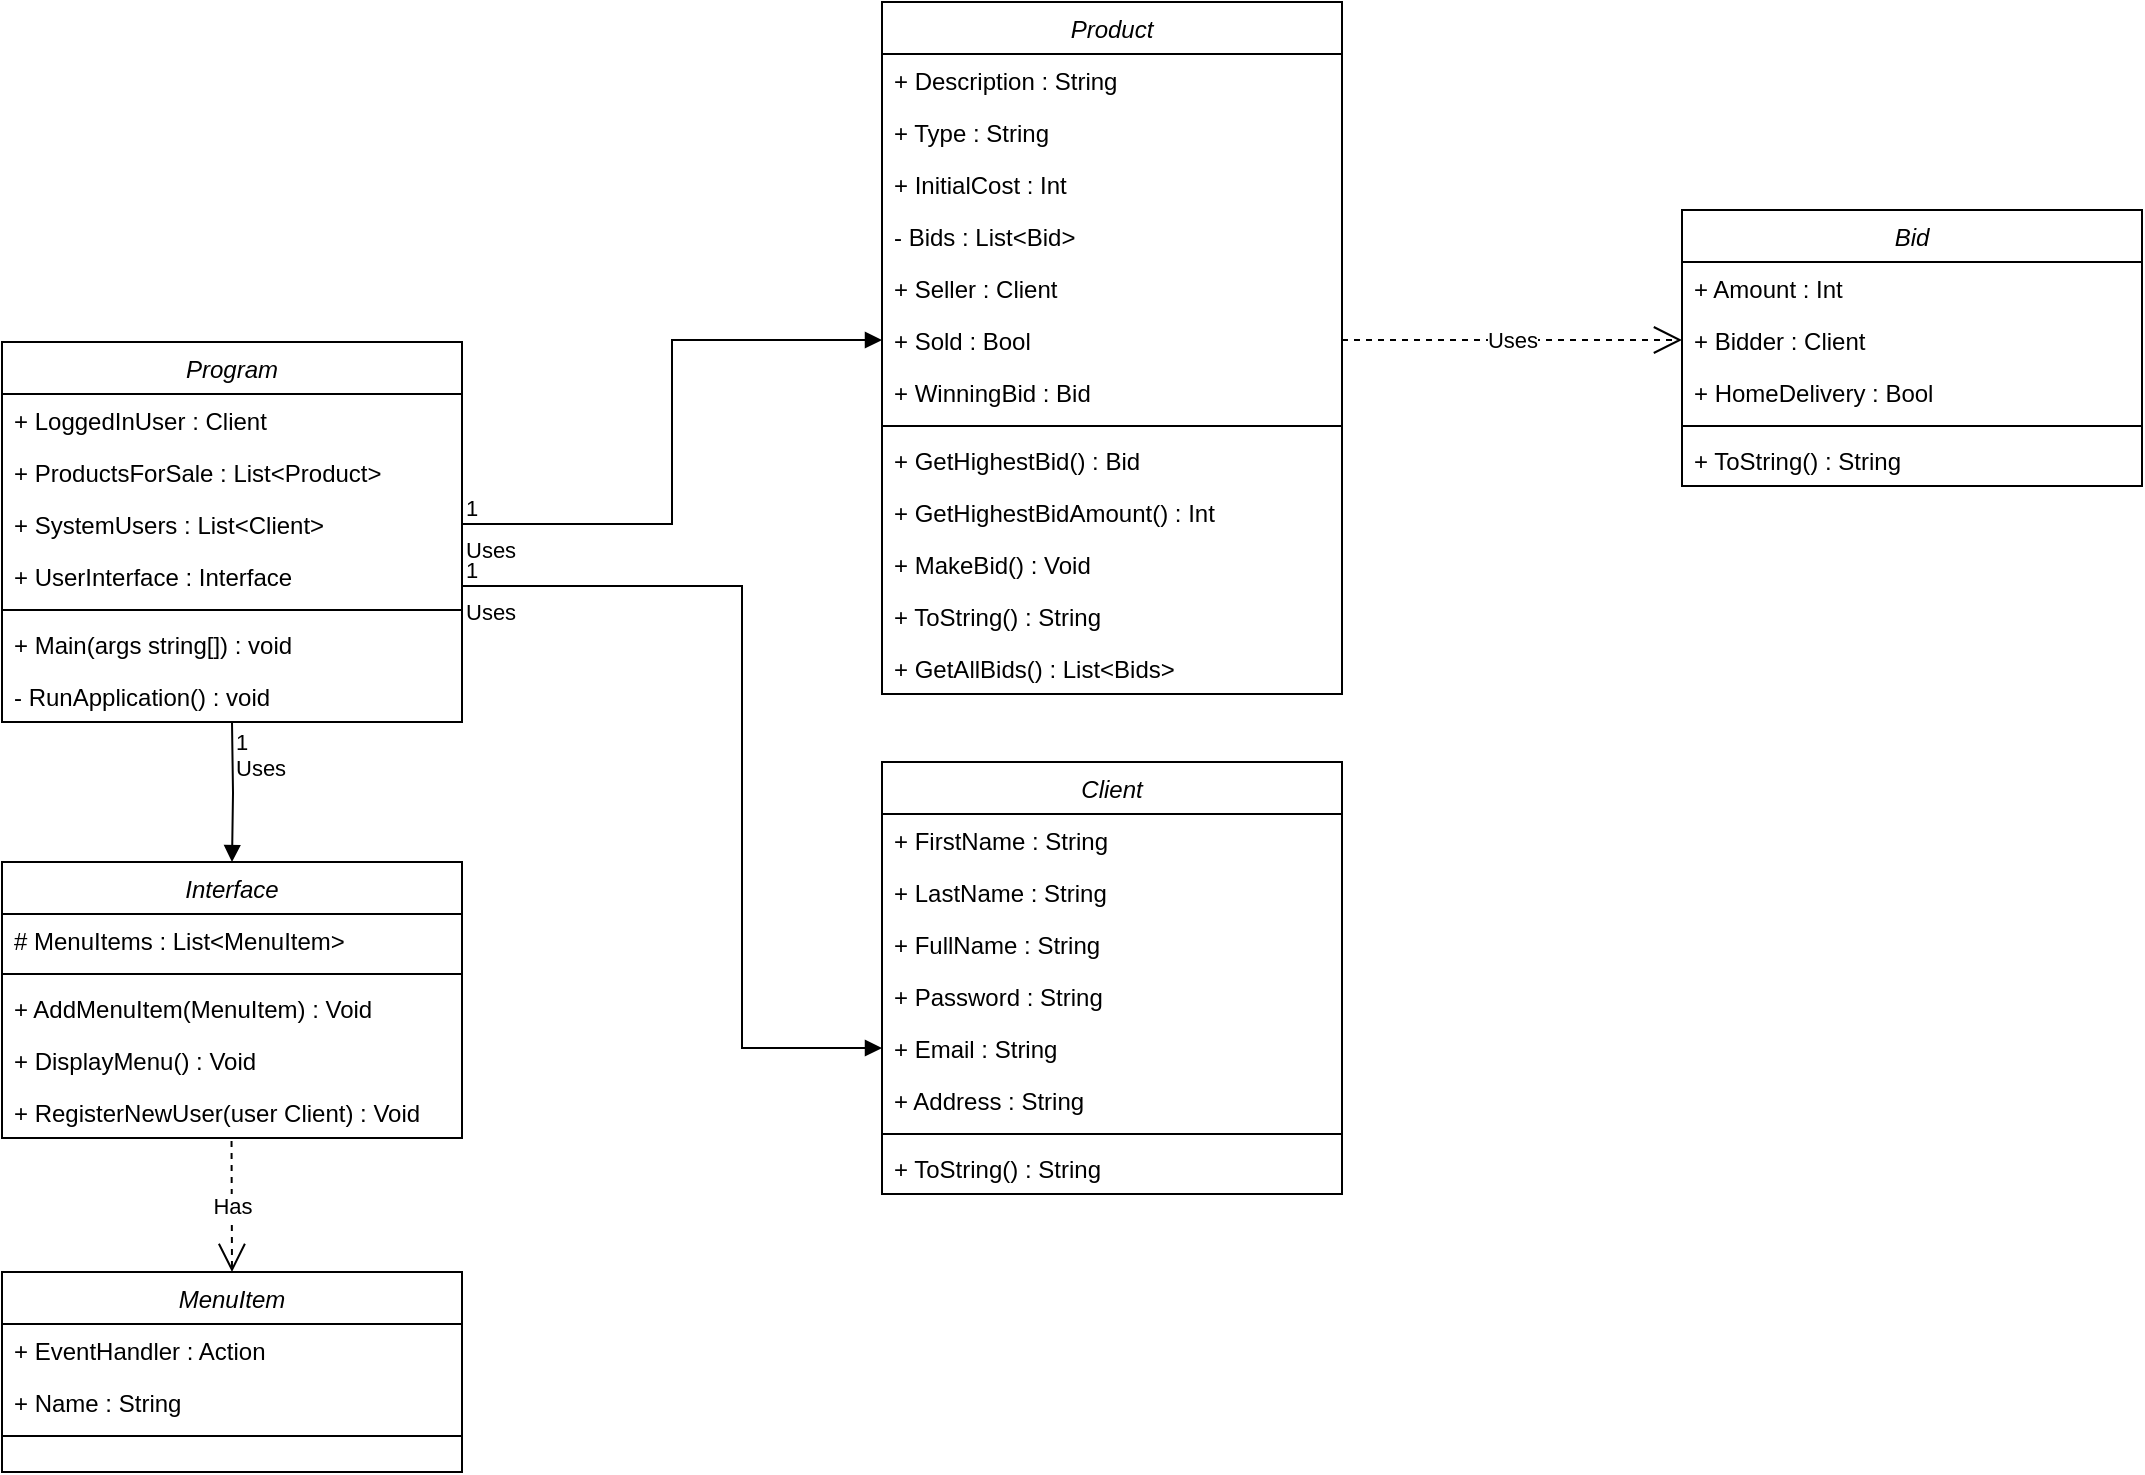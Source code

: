 <mxfile version="15.5.1" type="google"><diagram id="C5RBs43oDa-KdzZeNtuy" name="Page-1"><mxGraphModel dx="1757" dy="2272" grid="1" gridSize="10" guides="1" tooltips="1" connect="1" arrows="1" fold="1" page="1" pageScale="1" pageWidth="827" pageHeight="1169" math="0" shadow="0"><root><mxCell id="WIyWlLk6GJQsqaUBKTNV-0"/><mxCell id="WIyWlLk6GJQsqaUBKTNV-1" parent="WIyWlLk6GJQsqaUBKTNV-0"/><mxCell id="zmjFF0A4d7NbnD9eegY5-0" value="Bid" style="swimlane;fontStyle=2;align=center;verticalAlign=top;childLayout=stackLayout;horizontal=1;startSize=26;horizontalStack=0;resizeParent=1;resizeLast=0;collapsible=1;marginBottom=0;rounded=0;shadow=0;strokeWidth=1;" parent="WIyWlLk6GJQsqaUBKTNV-1" vertex="1"><mxGeometry x="870" y="-86" width="230" height="138" as="geometry"><mxRectangle x="230" y="140" width="160" height="26" as="alternateBounds"/></mxGeometry></mxCell><mxCell id="zmjFF0A4d7NbnD9eegY5-1" value="+ Amount : Int" style="text;align=left;verticalAlign=top;spacingLeft=4;spacingRight=4;overflow=hidden;rotatable=0;points=[[0,0.5],[1,0.5]];portConstraint=eastwest;" parent="zmjFF0A4d7NbnD9eegY5-0" vertex="1"><mxGeometry y="26" width="230" height="26" as="geometry"/></mxCell><mxCell id="zmjFF0A4d7NbnD9eegY5-2" value="+ Bidder : Client" style="text;align=left;verticalAlign=top;spacingLeft=4;spacingRight=4;overflow=hidden;rotatable=0;points=[[0,0.5],[1,0.5]];portConstraint=eastwest;" parent="zmjFF0A4d7NbnD9eegY5-0" vertex="1"><mxGeometry y="52" width="230" height="26" as="geometry"/></mxCell><mxCell id="zmjFF0A4d7NbnD9eegY5-3" value="+ HomeDelivery : Bool" style="text;align=left;verticalAlign=top;spacingLeft=4;spacingRight=4;overflow=hidden;rotatable=0;points=[[0,0.5],[1,0.5]];portConstraint=eastwest;" parent="zmjFF0A4d7NbnD9eegY5-0" vertex="1"><mxGeometry y="78" width="230" height="26" as="geometry"/></mxCell><mxCell id="zmjFF0A4d7NbnD9eegY5-4" value="" style="line;html=1;strokeWidth=1;align=left;verticalAlign=middle;spacingTop=-1;spacingLeft=3;spacingRight=3;rotatable=0;labelPosition=right;points=[];portConstraint=eastwest;" parent="zmjFF0A4d7NbnD9eegY5-0" vertex="1"><mxGeometry y="104" width="230" height="8" as="geometry"/></mxCell><mxCell id="9z_2X8BM7P4ByZCh0pBq-0" value="+ ToString() : String" style="text;align=left;verticalAlign=top;spacingLeft=4;spacingRight=4;overflow=hidden;rotatable=0;points=[[0,0.5],[1,0.5]];portConstraint=eastwest;" vertex="1" parent="zmjFF0A4d7NbnD9eegY5-0"><mxGeometry y="112" width="230" height="26" as="geometry"/></mxCell><mxCell id="zmjFF0A4d7NbnD9eegY5-6" value="Client" style="swimlane;fontStyle=2;align=center;verticalAlign=top;childLayout=stackLayout;horizontal=1;startSize=26;horizontalStack=0;resizeParent=1;resizeLast=0;collapsible=1;marginBottom=0;rounded=0;shadow=0;strokeWidth=1;" parent="WIyWlLk6GJQsqaUBKTNV-1" vertex="1"><mxGeometry x="470" y="190" width="230" height="216" as="geometry"><mxRectangle x="230" y="140" width="160" height="26" as="alternateBounds"/></mxGeometry></mxCell><mxCell id="zmjFF0A4d7NbnD9eegY5-7" value="+ FirstName : String" style="text;align=left;verticalAlign=top;spacingLeft=4;spacingRight=4;overflow=hidden;rotatable=0;points=[[0,0.5],[1,0.5]];portConstraint=eastwest;" parent="zmjFF0A4d7NbnD9eegY5-6" vertex="1"><mxGeometry y="26" width="230" height="26" as="geometry"/></mxCell><mxCell id="zmjFF0A4d7NbnD9eegY5-8" value="+ LastName : String" style="text;align=left;verticalAlign=top;spacingLeft=4;spacingRight=4;overflow=hidden;rotatable=0;points=[[0,0.5],[1,0.5]];portConstraint=eastwest;" parent="zmjFF0A4d7NbnD9eegY5-6" vertex="1"><mxGeometry y="52" width="230" height="26" as="geometry"/></mxCell><mxCell id="zmjFF0A4d7NbnD9eegY5-9" value="+ FullName : String" style="text;align=left;verticalAlign=top;spacingLeft=4;spacingRight=4;overflow=hidden;rotatable=0;points=[[0,0.5],[1,0.5]];portConstraint=eastwest;" parent="zmjFF0A4d7NbnD9eegY5-6" vertex="1"><mxGeometry y="78" width="230" height="26" as="geometry"/></mxCell><mxCell id="zmjFF0A4d7NbnD9eegY5-10" value="+ Password : String" style="text;align=left;verticalAlign=top;spacingLeft=4;spacingRight=4;overflow=hidden;rotatable=0;points=[[0,0.5],[1,0.5]];portConstraint=eastwest;" parent="zmjFF0A4d7NbnD9eegY5-6" vertex="1"><mxGeometry y="104" width="230" height="26" as="geometry"/></mxCell><mxCell id="zmjFF0A4d7NbnD9eegY5-11" value="+ Email : String" style="text;align=left;verticalAlign=top;spacingLeft=4;spacingRight=4;overflow=hidden;rotatable=0;points=[[0,0.5],[1,0.5]];portConstraint=eastwest;" parent="zmjFF0A4d7NbnD9eegY5-6" vertex="1"><mxGeometry y="130" width="230" height="26" as="geometry"/></mxCell><mxCell id="zmjFF0A4d7NbnD9eegY5-12" value="+ Address : String" style="text;align=left;verticalAlign=top;spacingLeft=4;spacingRight=4;overflow=hidden;rotatable=0;points=[[0,0.5],[1,0.5]];portConstraint=eastwest;" parent="zmjFF0A4d7NbnD9eegY5-6" vertex="1"><mxGeometry y="156" width="230" height="26" as="geometry"/></mxCell><mxCell id="zmjFF0A4d7NbnD9eegY5-13" value="" style="line;html=1;strokeWidth=1;align=left;verticalAlign=middle;spacingTop=-1;spacingLeft=3;spacingRight=3;rotatable=0;labelPosition=right;points=[];portConstraint=eastwest;" parent="zmjFF0A4d7NbnD9eegY5-6" vertex="1"><mxGeometry y="182" width="230" height="8" as="geometry"/></mxCell><mxCell id="zmjFF0A4d7NbnD9eegY5-27" value="+ ToString() : String" style="text;align=left;verticalAlign=top;spacingLeft=4;spacingRight=4;overflow=hidden;rotatable=0;points=[[0,0.5],[1,0.5]];portConstraint=eastwest;" parent="zmjFF0A4d7NbnD9eegY5-6" vertex="1"><mxGeometry y="190" width="230" height="26" as="geometry"/></mxCell><mxCell id="zmjFF0A4d7NbnD9eegY5-14" value="Product" style="swimlane;fontStyle=2;align=center;verticalAlign=top;childLayout=stackLayout;horizontal=1;startSize=26;horizontalStack=0;resizeParent=1;resizeLast=0;collapsible=1;marginBottom=0;rounded=0;shadow=0;strokeWidth=1;" parent="WIyWlLk6GJQsqaUBKTNV-1" vertex="1"><mxGeometry x="470" y="-190" width="230" height="346" as="geometry"><mxRectangle x="230" y="140" width="160" height="26" as="alternateBounds"/></mxGeometry></mxCell><mxCell id="zmjFF0A4d7NbnD9eegY5-15" value="+ Description : String" style="text;align=left;verticalAlign=top;spacingLeft=4;spacingRight=4;overflow=hidden;rotatable=0;points=[[0,0.5],[1,0.5]];portConstraint=eastwest;" parent="zmjFF0A4d7NbnD9eegY5-14" vertex="1"><mxGeometry y="26" width="230" height="26" as="geometry"/></mxCell><mxCell id="zmjFF0A4d7NbnD9eegY5-16" value="+ Type : String" style="text;align=left;verticalAlign=top;spacingLeft=4;spacingRight=4;overflow=hidden;rotatable=0;points=[[0,0.5],[1,0.5]];portConstraint=eastwest;" parent="zmjFF0A4d7NbnD9eegY5-14" vertex="1"><mxGeometry y="52" width="230" height="26" as="geometry"/></mxCell><mxCell id="zmjFF0A4d7NbnD9eegY5-17" value="+ InitialCost : Int" style="text;align=left;verticalAlign=top;spacingLeft=4;spacingRight=4;overflow=hidden;rotatable=0;points=[[0,0.5],[1,0.5]];portConstraint=eastwest;" parent="zmjFF0A4d7NbnD9eegY5-14" vertex="1"><mxGeometry y="78" width="230" height="26" as="geometry"/></mxCell><mxCell id="zmjFF0A4d7NbnD9eegY5-18" value="- Bids : List&lt;Bid&gt;" style="text;align=left;verticalAlign=top;spacingLeft=4;spacingRight=4;overflow=hidden;rotatable=0;points=[[0,0.5],[1,0.5]];portConstraint=eastwest;" parent="zmjFF0A4d7NbnD9eegY5-14" vertex="1"><mxGeometry y="104" width="230" height="26" as="geometry"/></mxCell><mxCell id="zmjFF0A4d7NbnD9eegY5-19" value="+ Seller : Client" style="text;align=left;verticalAlign=top;spacingLeft=4;spacingRight=4;overflow=hidden;rotatable=0;points=[[0,0.5],[1,0.5]];portConstraint=eastwest;" parent="zmjFF0A4d7NbnD9eegY5-14" vertex="1"><mxGeometry y="130" width="230" height="26" as="geometry"/></mxCell><mxCell id="zmjFF0A4d7NbnD9eegY5-23" value="+ Sold : Bool" style="text;align=left;verticalAlign=top;spacingLeft=4;spacingRight=4;overflow=hidden;rotatable=0;points=[[0,0.5],[1,0.5]];portConstraint=eastwest;" parent="zmjFF0A4d7NbnD9eegY5-14" vertex="1"><mxGeometry y="156" width="230" height="26" as="geometry"/></mxCell><mxCell id="zmjFF0A4d7NbnD9eegY5-24" value="+ WinningBid : Bid" style="text;align=left;verticalAlign=top;spacingLeft=4;spacingRight=4;overflow=hidden;rotatable=0;points=[[0,0.5],[1,0.5]];portConstraint=eastwest;" parent="zmjFF0A4d7NbnD9eegY5-14" vertex="1"><mxGeometry y="182" width="230" height="26" as="geometry"/></mxCell><mxCell id="zmjFF0A4d7NbnD9eegY5-20" value="" style="line;html=1;strokeWidth=1;align=left;verticalAlign=middle;spacingTop=-1;spacingLeft=3;spacingRight=3;rotatable=0;labelPosition=right;points=[];portConstraint=eastwest;" parent="zmjFF0A4d7NbnD9eegY5-14" vertex="1"><mxGeometry y="208" width="230" height="8" as="geometry"/></mxCell><mxCell id="zmjFF0A4d7NbnD9eegY5-21" value="+ GetHighestBid() : Bid" style="text;align=left;verticalAlign=top;spacingLeft=4;spacingRight=4;overflow=hidden;rotatable=0;points=[[0,0.5],[1,0.5]];portConstraint=eastwest;" parent="zmjFF0A4d7NbnD9eegY5-14" vertex="1"><mxGeometry y="216" width="230" height="26" as="geometry"/></mxCell><mxCell id="zmjFF0A4d7NbnD9eegY5-25" value="+ GetHighestBidAmount() : Int" style="text;align=left;verticalAlign=top;spacingLeft=4;spacingRight=4;overflow=hidden;rotatable=0;points=[[0,0.5],[1,0.5]];portConstraint=eastwest;" parent="zmjFF0A4d7NbnD9eegY5-14" vertex="1"><mxGeometry y="242" width="230" height="26" as="geometry"/></mxCell><mxCell id="zmjFF0A4d7NbnD9eegY5-22" value="+ MakeBid() : Void" style="text;align=left;verticalAlign=top;spacingLeft=4;spacingRight=4;overflow=hidden;rotatable=0;points=[[0,0.5],[1,0.5]];portConstraint=eastwest;" parent="zmjFF0A4d7NbnD9eegY5-14" vertex="1"><mxGeometry y="268" width="230" height="26" as="geometry"/></mxCell><mxCell id="9z_2X8BM7P4ByZCh0pBq-1" value="+ ToString() : String" style="text;align=left;verticalAlign=top;spacingLeft=4;spacingRight=4;overflow=hidden;rotatable=0;points=[[0,0.5],[1,0.5]];portConstraint=eastwest;" vertex="1" parent="zmjFF0A4d7NbnD9eegY5-14"><mxGeometry y="294" width="230" height="26" as="geometry"/></mxCell><mxCell id="zmjFF0A4d7NbnD9eegY5-26" value="+ GetAllBids() : List&lt;Bids&gt;" style="text;align=left;verticalAlign=top;spacingLeft=4;spacingRight=4;overflow=hidden;rotatable=0;points=[[0,0.5],[1,0.5]];portConstraint=eastwest;" parent="zmjFF0A4d7NbnD9eegY5-14" vertex="1"><mxGeometry y="320" width="230" height="26" as="geometry"/></mxCell><mxCell id="zmjFF0A4d7NbnD9eegY5-28" value="Program" style="swimlane;fontStyle=2;align=center;verticalAlign=top;childLayout=stackLayout;horizontal=1;startSize=26;horizontalStack=0;resizeParent=1;resizeLast=0;collapsible=1;marginBottom=0;rounded=0;shadow=0;strokeWidth=1;" parent="WIyWlLk6GJQsqaUBKTNV-1" vertex="1"><mxGeometry x="30" y="-20" width="230" height="190" as="geometry"><mxRectangle x="230" y="140" width="160" height="26" as="alternateBounds"/></mxGeometry></mxCell><mxCell id="zmjFF0A4d7NbnD9eegY5-29" value="+ LoggedInUser : Client" style="text;align=left;verticalAlign=top;spacingLeft=4;spacingRight=4;overflow=hidden;rotatable=0;points=[[0,0.5],[1,0.5]];portConstraint=eastwest;" parent="zmjFF0A4d7NbnD9eegY5-28" vertex="1"><mxGeometry y="26" width="230" height="26" as="geometry"/></mxCell><mxCell id="zmjFF0A4d7NbnD9eegY5-30" value="+ ProductsForSale : List&lt;Product&gt;" style="text;align=left;verticalAlign=top;spacingLeft=4;spacingRight=4;overflow=hidden;rotatable=0;points=[[0,0.5],[1,0.5]];portConstraint=eastwest;" parent="zmjFF0A4d7NbnD9eegY5-28" vertex="1"><mxGeometry y="52" width="230" height="26" as="geometry"/></mxCell><mxCell id="9z_2X8BM7P4ByZCh0pBq-13" value="+ SystemUsers : List&lt;Client&gt;" style="text;align=left;verticalAlign=top;spacingLeft=4;spacingRight=4;overflow=hidden;rotatable=0;points=[[0,0.5],[1,0.5]];portConstraint=eastwest;" vertex="1" parent="zmjFF0A4d7NbnD9eegY5-28"><mxGeometry y="78" width="230" height="26" as="geometry"/></mxCell><mxCell id="zmjFF0A4d7NbnD9eegY5-31" value="+ UserInterface : Interface" style="text;align=left;verticalAlign=top;spacingLeft=4;spacingRight=4;overflow=hidden;rotatable=0;points=[[0,0.5],[1,0.5]];portConstraint=eastwest;" parent="zmjFF0A4d7NbnD9eegY5-28" vertex="1"><mxGeometry y="104" width="230" height="26" as="geometry"/></mxCell><mxCell id="zmjFF0A4d7NbnD9eegY5-32" value="" style="line;html=1;strokeWidth=1;align=left;verticalAlign=middle;spacingTop=-1;spacingLeft=3;spacingRight=3;rotatable=0;labelPosition=right;points=[];portConstraint=eastwest;" parent="zmjFF0A4d7NbnD9eegY5-28" vertex="1"><mxGeometry y="130" width="230" height="8" as="geometry"/></mxCell><mxCell id="zmjFF0A4d7NbnD9eegY5-33" value="+ Main(args string[]) : void" style="text;align=left;verticalAlign=top;spacingLeft=4;spacingRight=4;overflow=hidden;rotatable=0;points=[[0,0.5],[1,0.5]];portConstraint=eastwest;" parent="zmjFF0A4d7NbnD9eegY5-28" vertex="1"><mxGeometry y="138" width="230" height="26" as="geometry"/></mxCell><mxCell id="zmjFF0A4d7NbnD9eegY5-34" value="- RunApplication() : void" style="text;align=left;verticalAlign=top;spacingLeft=4;spacingRight=4;overflow=hidden;rotatable=0;points=[[0,0.5],[1,0.5]];portConstraint=eastwest;" parent="zmjFF0A4d7NbnD9eegY5-28" vertex="1"><mxGeometry y="164" width="230" height="26" as="geometry"/></mxCell><mxCell id="9z_2X8BM7P4ByZCh0pBq-2" value="Interface" style="swimlane;fontStyle=2;align=center;verticalAlign=top;childLayout=stackLayout;horizontal=1;startSize=26;horizontalStack=0;resizeParent=1;resizeLast=0;collapsible=1;marginBottom=0;rounded=0;shadow=0;strokeWidth=1;" vertex="1" parent="WIyWlLk6GJQsqaUBKTNV-1"><mxGeometry x="30" y="240" width="230" height="138" as="geometry"><mxRectangle x="230" y="140" width="160" height="26" as="alternateBounds"/></mxGeometry></mxCell><mxCell id="9z_2X8BM7P4ByZCh0pBq-3" value="# MenuItems : List&lt;MenuItem&gt;" style="text;align=left;verticalAlign=top;spacingLeft=4;spacingRight=4;overflow=hidden;rotatable=0;points=[[0,0.5],[1,0.5]];portConstraint=eastwest;" vertex="1" parent="9z_2X8BM7P4ByZCh0pBq-2"><mxGeometry y="26" width="230" height="26" as="geometry"/></mxCell><mxCell id="9z_2X8BM7P4ByZCh0pBq-4" value="" style="line;html=1;strokeWidth=1;align=left;verticalAlign=middle;spacingTop=-1;spacingLeft=3;spacingRight=3;rotatable=0;labelPosition=right;points=[];portConstraint=eastwest;" vertex="1" parent="9z_2X8BM7P4ByZCh0pBq-2"><mxGeometry y="52" width="230" height="8" as="geometry"/></mxCell><mxCell id="9z_2X8BM7P4ByZCh0pBq-5" value="+ AddMenuItem(MenuItem) : Void" style="text;align=left;verticalAlign=top;spacingLeft=4;spacingRight=4;overflow=hidden;rotatable=0;points=[[0,0.5],[1,0.5]];portConstraint=eastwest;" vertex="1" parent="9z_2X8BM7P4ByZCh0pBq-2"><mxGeometry y="60" width="230" height="26" as="geometry"/></mxCell><mxCell id="9z_2X8BM7P4ByZCh0pBq-6" value="+ DisplayMenu() : Void" style="text;align=left;verticalAlign=top;spacingLeft=4;spacingRight=4;overflow=hidden;rotatable=0;points=[[0,0.5],[1,0.5]];portConstraint=eastwest;" vertex="1" parent="9z_2X8BM7P4ByZCh0pBq-2"><mxGeometry y="86" width="230" height="26" as="geometry"/></mxCell><mxCell id="9z_2X8BM7P4ByZCh0pBq-12" value="+ RegisterNewUser(user Client) : Void" style="text;align=left;verticalAlign=top;spacingLeft=4;spacingRight=4;overflow=hidden;rotatable=0;points=[[0,0.5],[1,0.5]];portConstraint=eastwest;" vertex="1" parent="9z_2X8BM7P4ByZCh0pBq-2"><mxGeometry y="112" width="230" height="26" as="geometry"/></mxCell><mxCell id="9z_2X8BM7P4ByZCh0pBq-7" value="MenuItem" style="swimlane;fontStyle=2;align=center;verticalAlign=top;childLayout=stackLayout;horizontal=1;startSize=26;horizontalStack=0;resizeParent=1;resizeLast=0;collapsible=1;marginBottom=0;rounded=0;shadow=0;strokeWidth=1;" vertex="1" parent="WIyWlLk6GJQsqaUBKTNV-1"><mxGeometry x="30" y="445" width="230" height="100" as="geometry"><mxRectangle x="230" y="140" width="160" height="26" as="alternateBounds"/></mxGeometry></mxCell><mxCell id="9z_2X8BM7P4ByZCh0pBq-8" value="+ EventHandler : Action" style="text;align=left;verticalAlign=top;spacingLeft=4;spacingRight=4;overflow=hidden;rotatable=0;points=[[0,0.5],[1,0.5]];portConstraint=eastwest;" vertex="1" parent="9z_2X8BM7P4ByZCh0pBq-7"><mxGeometry y="26" width="230" height="26" as="geometry"/></mxCell><mxCell id="9z_2X8BM7P4ByZCh0pBq-10" value="+ Name : String" style="text;align=left;verticalAlign=top;spacingLeft=4;spacingRight=4;overflow=hidden;rotatable=0;points=[[0,0.5],[1,0.5]];portConstraint=eastwest;" vertex="1" parent="9z_2X8BM7P4ByZCh0pBq-7"><mxGeometry y="52" width="230" height="26" as="geometry"/></mxCell><mxCell id="9z_2X8BM7P4ByZCh0pBq-9" value="" style="line;html=1;strokeWidth=1;align=left;verticalAlign=middle;spacingTop=-1;spacingLeft=3;spacingRight=3;rotatable=0;labelPosition=right;points=[];portConstraint=eastwest;" vertex="1" parent="9z_2X8BM7P4ByZCh0pBq-7"><mxGeometry y="78" width="230" height="8" as="geometry"/></mxCell><mxCell id="9z_2X8BM7P4ByZCh0pBq-14" value="Uses" style="endArrow=block;endFill=1;html=1;edgeStyle=orthogonalEdgeStyle;align=left;verticalAlign=top;rounded=0;exitX=1;exitY=0.5;exitDx=0;exitDy=0;entryX=0;entryY=0.5;entryDx=0;entryDy=0;" edge="1" parent="WIyWlLk6GJQsqaUBKTNV-1" source="9z_2X8BM7P4ByZCh0pBq-13" target="zmjFF0A4d7NbnD9eegY5-23"><mxGeometry x="-1" relative="1" as="geometry"><mxPoint x="310" y="160" as="sourcePoint"/><mxPoint x="470" y="160" as="targetPoint"/></mxGeometry></mxCell><mxCell id="9z_2X8BM7P4ByZCh0pBq-15" value="1" style="edgeLabel;resizable=0;html=1;align=left;verticalAlign=bottom;" connectable="0" vertex="1" parent="9z_2X8BM7P4ByZCh0pBq-14"><mxGeometry x="-1" relative="1" as="geometry"/></mxCell><mxCell id="9z_2X8BM7P4ByZCh0pBq-16" value="Has" style="endArrow=open;endSize=12;dashed=1;html=1;rounded=0;exitX=0.499;exitY=1.057;exitDx=0;exitDy=0;exitPerimeter=0;entryX=0.5;entryY=0;entryDx=0;entryDy=0;" edge="1" parent="WIyWlLk6GJQsqaUBKTNV-1" source="9z_2X8BM7P4ByZCh0pBq-12" target="9z_2X8BM7P4ByZCh0pBq-7"><mxGeometry width="160" relative="1" as="geometry"><mxPoint x="130" y="400" as="sourcePoint"/><mxPoint x="290" y="400" as="targetPoint"/></mxGeometry></mxCell><mxCell id="9z_2X8BM7P4ByZCh0pBq-17" value="Uses" style="endArrow=block;endFill=1;html=1;edgeStyle=orthogonalEdgeStyle;align=left;verticalAlign=top;rounded=0;entryX=0.5;entryY=0;entryDx=0;entryDy=0;" edge="1" parent="WIyWlLk6GJQsqaUBKTNV-1" target="9z_2X8BM7P4ByZCh0pBq-2"><mxGeometry x="-0.714" relative="1" as="geometry"><mxPoint x="145" y="170" as="sourcePoint"/><mxPoint x="340" y="210" as="targetPoint"/><mxPoint as="offset"/></mxGeometry></mxCell><mxCell id="9z_2X8BM7P4ByZCh0pBq-18" value="1" style="edgeLabel;resizable=0;html=1;align=left;verticalAlign=bottom;" connectable="0" vertex="1" parent="9z_2X8BM7P4ByZCh0pBq-17"><mxGeometry x="-1" relative="1" as="geometry"><mxPoint y="18" as="offset"/></mxGeometry></mxCell><mxCell id="9z_2X8BM7P4ByZCh0pBq-19" value="Uses" style="endArrow=block;endFill=1;html=1;edgeStyle=orthogonalEdgeStyle;align=left;verticalAlign=top;rounded=0;exitX=1;exitY=0.5;exitDx=0;exitDy=0;entryX=0;entryY=0.5;entryDx=0;entryDy=0;" edge="1" parent="WIyWlLk6GJQsqaUBKTNV-1" target="zmjFF0A4d7NbnD9eegY5-11"><mxGeometry x="-1" relative="1" as="geometry"><mxPoint x="260" y="102" as="sourcePoint"/><mxPoint x="470" y="10" as="targetPoint"/><Array as="points"><mxPoint x="400" y="102"/><mxPoint x="400" y="333"/></Array></mxGeometry></mxCell><mxCell id="9z_2X8BM7P4ByZCh0pBq-20" value="1" style="edgeLabel;resizable=0;html=1;align=left;verticalAlign=bottom;" connectable="0" vertex="1" parent="9z_2X8BM7P4ByZCh0pBq-19"><mxGeometry x="-1" relative="1" as="geometry"/></mxCell><mxCell id="9z_2X8BM7P4ByZCh0pBq-21" value="Uses" style="endArrow=open;endSize=12;dashed=1;html=1;rounded=0;entryX=0;entryY=0.5;entryDx=0;entryDy=0;exitX=1;exitY=0.5;exitDx=0;exitDy=0;" edge="1" parent="WIyWlLk6GJQsqaUBKTNV-1"><mxGeometry width="160" relative="1" as="geometry"><mxPoint x="700" y="-21" as="sourcePoint"/><mxPoint x="870" y="-21" as="targetPoint"/></mxGeometry></mxCell></root></mxGraphModel></diagram></mxfile>